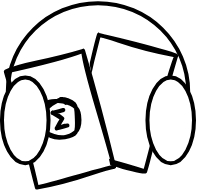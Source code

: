 <mxfile version="13.10.0" type="embed">
    <diagram id="pKGgeerDfC5s7I-A9WEL" name="Page-1">
        <mxGraphModel dx="1105" dy="800" grid="1" gridSize="10" guides="1" tooltips="1" connect="1" arrows="1" fold="1" page="1" pageScale="1" pageWidth="850" pageHeight="1100" math="0" shadow="0">
            <root>
                <mxCell id="0"/>
                <mxCell id="1" parent="0"/>
                <mxCell id="3" value="" style="group" vertex="1" connectable="0" parent="1">
                    <mxGeometry x="190" y="204.6" width="96" height="92.154" as="geometry"/>
                </mxCell>
                <mxCell id="auyaVYm1J5WB6Il2wqP_-34" value="" style="rounded=0;whiteSpace=wrap;html=1;sketch=1;strokeWidth=2;rotation=15;container=0;" parent="3" vertex="1">
                    <mxGeometry x="40" y="20" width="40" height="60" as="geometry"/>
                </mxCell>
                <mxCell id="auyaVYm1J5WB6Il2wqP_-28" value="" style="shape=image;html=1;verticalAlign=top;verticalLabelPosition=bottom;labelBackgroundColor=#ffffff;imageAspect=0;aspect=fixed;image=https://cdn4.iconfinder.com/data/icons/graphic-design-72/32/Graphic_Design_curve_editor-128.png;sketch=1;strokeWidth=2;rotation=15;container=0;" parent="3" vertex="1">
                    <mxGeometry x="50" y="40" width="20" height="20" as="geometry"/>
                </mxCell>
                <mxCell id="auyaVYm1J5WB6Il2wqP_-35" value="" style="rounded=0;whiteSpace=wrap;html=1;sketch=1;strokeWidth=2;rotation=-15;container=0;" parent="3" vertex="1">
                    <mxGeometry x="9" y="28" width="40" height="60" as="geometry"/>
                </mxCell>
                <mxCell id="auyaVYm1J5WB6Il2wqP_-29" value="" style="verticalLabelPosition=bottom;shadow=0;dashed=0;align=center;html=1;verticalAlign=top;shape=mxgraph.electrical.abstract.sum;sketch=1;strokeWidth=2;rotation=-15;container=0;" parent="3" vertex="1">
                    <mxGeometry x="19" y="48" width="20" height="20" as="geometry"/>
                </mxCell>
                <mxCell id="2" value="" style="verticalLabelPosition=bottom;shadow=0;dashed=0;align=center;html=1;verticalAlign=top;shape=mxgraph.electrical.radio.headphones;pointerEvents=1;strokeWidth=2;" vertex="1" parent="3">
                    <mxGeometry width="96" height="80" as="geometry"/>
                </mxCell>
            </root>
        </mxGraphModel>
    </diagram>
</mxfile>